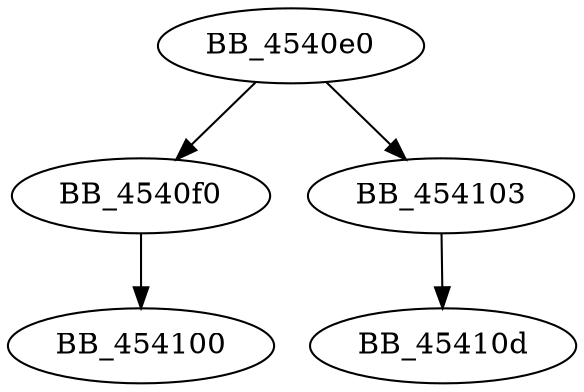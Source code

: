 DiGraph sub_4540E0{
BB_4540e0->BB_4540f0
BB_4540e0->BB_454103
BB_4540f0->BB_454100
BB_454103->BB_45410d
}
